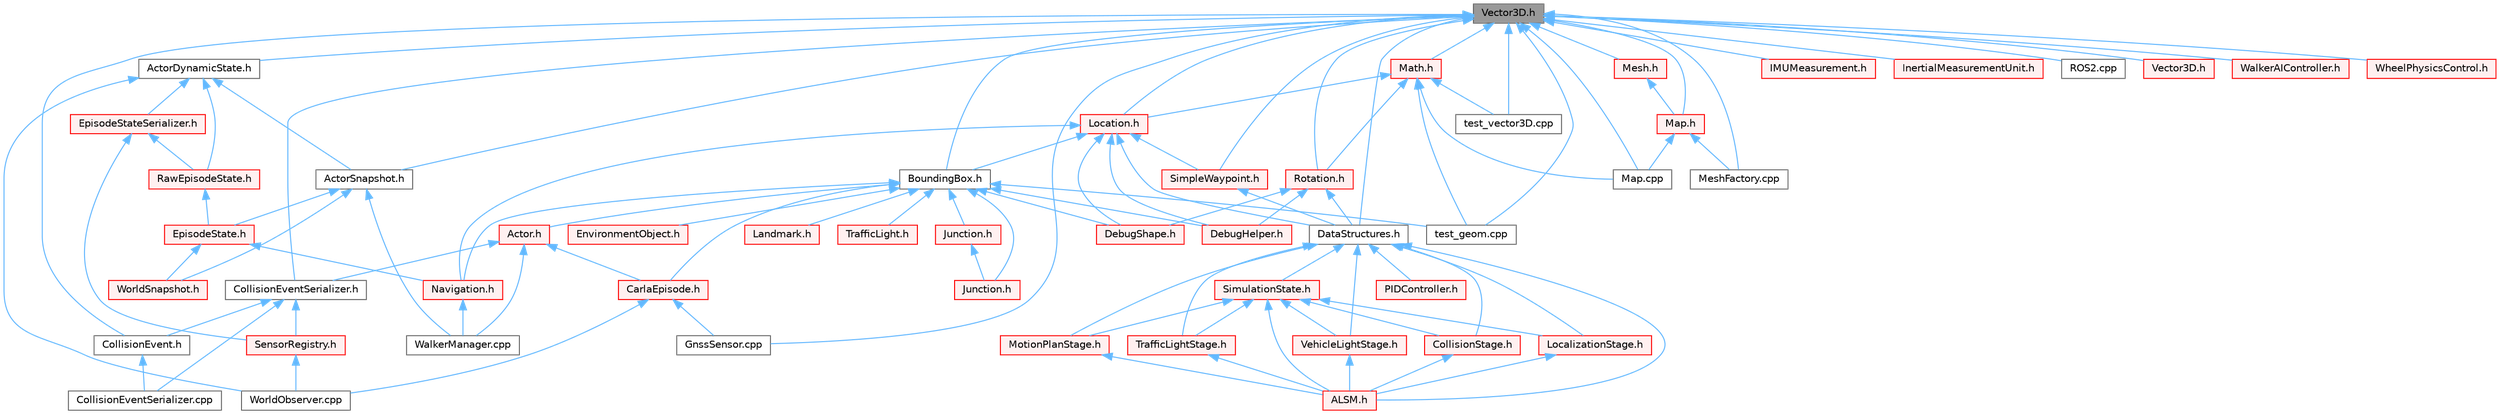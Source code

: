 digraph "Vector3D.h"
{
 // INTERACTIVE_SVG=YES
 // LATEX_PDF_SIZE
  bgcolor="transparent";
  edge [fontname=Helvetica,fontsize=10,labelfontname=Helvetica,labelfontsize=10];
  node [fontname=Helvetica,fontsize=10,shape=box,height=0.2,width=0.4];
  Node1 [id="Node000001",label="Vector3D.h",height=0.2,width=0.4,color="gray40", fillcolor="grey60", style="filled", fontcolor="black",tooltip=" "];
  Node1 -> Node2 [id="edge1_Node000001_Node000002",dir="back",color="steelblue1",style="solid",tooltip=" "];
  Node2 [id="Node000002",label="ActorDynamicState.h",height=0.2,width=0.4,color="grey40", fillcolor="white", style="filled",URL="$d6/d60/ActorDynamicState_8h.html",tooltip=" "];
  Node2 -> Node3 [id="edge2_Node000002_Node000003",dir="back",color="steelblue1",style="solid",tooltip=" "];
  Node3 [id="Node000003",label="ActorSnapshot.h",height=0.2,width=0.4,color="grey40", fillcolor="white", style="filled",URL="$db/d5e/ActorSnapshot_8h.html",tooltip=" "];
  Node3 -> Node4 [id="edge3_Node000003_Node000004",dir="back",color="steelblue1",style="solid",tooltip=" "];
  Node4 [id="Node000004",label="EpisodeState.h",height=0.2,width=0.4,color="red", fillcolor="#FFF0F0", style="filled",URL="$d7/df2/EpisodeState_8h.html",tooltip=" "];
  Node4 -> Node84 [id="edge4_Node000004_Node000084",dir="back",color="steelblue1",style="solid",tooltip=" "];
  Node84 [id="Node000084",label="Navigation.h",height=0.2,width=0.4,color="red", fillcolor="#FFF0F0", style="filled",URL="$d0/d36/Navigation_8h.html",tooltip=" "];
  Node84 -> Node74 [id="edge5_Node000084_Node000074",dir="back",color="steelblue1",style="solid",tooltip=" "];
  Node74 [id="Node000074",label="WalkerManager.cpp",height=0.2,width=0.4,color="grey40", fillcolor="white", style="filled",URL="$d2/dbb/WalkerManager_8cpp.html",tooltip=" "];
  Node4 -> Node91 [id="edge6_Node000004_Node000091",dir="back",color="steelblue1",style="solid",tooltip=" "];
  Node91 [id="Node000091",label="WorldSnapshot.h",height=0.2,width=0.4,color="red", fillcolor="#FFF0F0", style="filled",URL="$df/d11/WorldSnapshot_8h.html",tooltip=" "];
  Node3 -> Node74 [id="edge7_Node000003_Node000074",dir="back",color="steelblue1",style="solid",tooltip=" "];
  Node3 -> Node91 [id="edge8_Node000003_Node000091",dir="back",color="steelblue1",style="solid",tooltip=" "];
  Node2 -> Node92 [id="edge9_Node000002_Node000092",dir="back",color="steelblue1",style="solid",tooltip=" "];
  Node92 [id="Node000092",label="EpisodeStateSerializer.h",height=0.2,width=0.4,color="red", fillcolor="#FFF0F0", style="filled",URL="$dd/dd8/EpisodeStateSerializer_8h.html",tooltip=" "];
  Node92 -> Node94 [id="edge10_Node000092_Node000094",dir="back",color="steelblue1",style="solid",tooltip=" "];
  Node94 [id="Node000094",label="RawEpisodeState.h",height=0.2,width=0.4,color="red", fillcolor="#FFF0F0", style="filled",URL="$dd/d7d/RawEpisodeState_8h.html",tooltip=" "];
  Node94 -> Node4 [id="edge11_Node000094_Node000004",dir="back",color="steelblue1",style="solid",tooltip=" "];
  Node92 -> Node95 [id="edge12_Node000092_Node000095",dir="back",color="steelblue1",style="solid",tooltip=" "];
  Node95 [id="Node000095",label="SensorRegistry.h",height=0.2,width=0.4,color="red", fillcolor="#FFF0F0", style="filled",URL="$d4/d03/SensorRegistry_8h.html",tooltip=" "];
  Node95 -> Node191 [id="edge13_Node000095_Node000191",dir="back",color="steelblue1",style="solid",tooltip=" "];
  Node191 [id="Node000191",label="WorldObserver.cpp",height=0.2,width=0.4,color="grey40", fillcolor="white", style="filled",URL="$d9/de7/WorldObserver_8cpp.html",tooltip=" "];
  Node2 -> Node94 [id="edge14_Node000002_Node000094",dir="back",color="steelblue1",style="solid",tooltip=" "];
  Node2 -> Node191 [id="edge15_Node000002_Node000191",dir="back",color="steelblue1",style="solid",tooltip=" "];
  Node1 -> Node3 [id="edge16_Node000001_Node000003",dir="back",color="steelblue1",style="solid",tooltip=" "];
  Node1 -> Node216 [id="edge17_Node000001_Node000216",dir="back",color="steelblue1",style="solid",tooltip=" "];
  Node216 [id="Node000216",label="BoundingBox.h",height=0.2,width=0.4,color="grey40", fillcolor="white", style="filled",URL="$d2/dfe/LibCarla_2source_2carla_2geom_2BoundingBox_8h.html",tooltip=" "];
  Node216 -> Node217 [id="edge18_Node000216_Node000217",dir="back",color="steelblue1",style="solid",tooltip=" "];
  Node217 [id="Node000217",label="Actor.h",height=0.2,width=0.4,color="red", fillcolor="#FFF0F0", style="filled",URL="$d8/d73/rpc_2Actor_8h.html",tooltip=" "];
  Node217 -> Node197 [id="edge19_Node000217_Node000197",dir="back",color="steelblue1",style="solid",tooltip=" "];
  Node197 [id="Node000197",label="CarlaEpisode.h",height=0.2,width=0.4,color="red", fillcolor="#FFF0F0", style="filled",URL="$de/db8/CarlaEpisode_8h.html",tooltip=" "];
  Node197 -> Node118 [id="edge20_Node000197_Node000118",dir="back",color="steelblue1",style="solid",tooltip=" "];
  Node118 [id="Node000118",label="GnssSensor.cpp",height=0.2,width=0.4,color="grey40", fillcolor="white", style="filled",URL="$d7/d22/GnssSensor_8cpp.html",tooltip=" "];
  Node197 -> Node191 [id="edge21_Node000197_Node000191",dir="back",color="steelblue1",style="solid",tooltip=" "];
  Node217 -> Node223 [id="edge22_Node000217_Node000223",dir="back",color="steelblue1",style="solid",tooltip=" "];
  Node223 [id="Node000223",label="CollisionEventSerializer.h",height=0.2,width=0.4,color="grey40", fillcolor="white", style="filled",URL="$d8/d9f/CollisionEventSerializer_8h.html",tooltip=" "];
  Node223 -> Node42 [id="edge23_Node000223_Node000042",dir="back",color="steelblue1",style="solid",tooltip=" "];
  Node42 [id="Node000042",label="CollisionEvent.h",height=0.2,width=0.4,color="grey40", fillcolor="white", style="filled",URL="$d3/d24/CollisionEvent_8h.html",tooltip=" "];
  Node42 -> Node43 [id="edge24_Node000042_Node000043",dir="back",color="steelblue1",style="solid",tooltip=" "];
  Node43 [id="Node000043",label="CollisionEventSerializer.cpp",height=0.2,width=0.4,color="grey40", fillcolor="white", style="filled",URL="$da/dc7/CollisionEventSerializer_8cpp.html",tooltip=" "];
  Node223 -> Node43 [id="edge25_Node000223_Node000043",dir="back",color="steelblue1",style="solid",tooltip=" "];
  Node223 -> Node95 [id="edge26_Node000223_Node000095",dir="back",color="steelblue1",style="solid",tooltip=" "];
  Node217 -> Node74 [id="edge27_Node000217_Node000074",dir="back",color="steelblue1",style="solid",tooltip=" "];
  Node216 -> Node197 [id="edge28_Node000216_Node000197",dir="back",color="steelblue1",style="solid",tooltip=" "];
  Node216 -> Node228 [id="edge29_Node000216_Node000228",dir="back",color="steelblue1",style="solid",tooltip=" "];
  Node228 [id="Node000228",label="DebugHelper.h",height=0.2,width=0.4,color="red", fillcolor="#FFF0F0", style="filled",URL="$d1/dbe/DebugHelper_8h.html",tooltip=" "];
  Node216 -> Node229 [id="edge30_Node000216_Node000229",dir="back",color="steelblue1",style="solid",tooltip=" "];
  Node229 [id="Node000229",label="DebugShape.h",height=0.2,width=0.4,color="red", fillcolor="#FFF0F0", style="filled",URL="$dd/dd3/DebugShape_8h.html",tooltip=" "];
  Node216 -> Node230 [id="edge31_Node000216_Node000230",dir="back",color="steelblue1",style="solid",tooltip=" "];
  Node230 [id="Node000230",label="EnvironmentObject.h",height=0.2,width=0.4,color="red", fillcolor="#FFF0F0", style="filled",URL="$de/d10/LibCarla_2source_2carla_2rpc_2EnvironmentObject_8h.html",tooltip=" "];
  Node216 -> Node231 [id="edge32_Node000216_Node000231",dir="back",color="steelblue1",style="solid",tooltip=" "];
  Node231 [id="Node000231",label="Junction.h",height=0.2,width=0.4,color="red", fillcolor="#FFF0F0", style="filled",URL="$dd/d55/client_2Junction_8h.html",tooltip=" "];
  Node216 -> Node235 [id="edge33_Node000216_Node000235",dir="back",color="steelblue1",style="solid",tooltip=" "];
  Node235 [id="Node000235",label="Junction.h",height=0.2,width=0.4,color="red", fillcolor="#FFF0F0", style="filled",URL="$d1/d3a/road_2Junction_8h.html",tooltip=" "];
  Node235 -> Node231 [id="edge34_Node000235_Node000231",dir="back",color="steelblue1",style="solid",tooltip=" "];
  Node216 -> Node285 [id="edge35_Node000216_Node000285",dir="back",color="steelblue1",style="solid",tooltip=" "];
  Node285 [id="Node000285",label="Landmark.h",height=0.2,width=0.4,color="red", fillcolor="#FFF0F0", style="filled",URL="$db/d18/Landmark_8h.html",tooltip=" "];
  Node216 -> Node84 [id="edge36_Node000216_Node000084",dir="back",color="steelblue1",style="solid",tooltip=" "];
  Node216 -> Node81 [id="edge37_Node000216_Node000081",dir="back",color="steelblue1",style="solid",tooltip=" "];
  Node81 [id="Node000081",label="TrafficLight.h",height=0.2,width=0.4,color="red", fillcolor="#FFF0F0", style="filled",URL="$d5/d9e/TrafficLight_8h.html",tooltip=" "];
  Node216 -> Node286 [id="edge38_Node000216_Node000286",dir="back",color="steelblue1",style="solid",tooltip=" "];
  Node286 [id="Node000286",label="test_geom.cpp",height=0.2,width=0.4,color="grey40", fillcolor="white", style="filled",URL="$d6/dd9/test__geom_8cpp.html",tooltip=" "];
  Node1 -> Node42 [id="edge39_Node000001_Node000042",dir="back",color="steelblue1",style="solid",tooltip=" "];
  Node1 -> Node223 [id="edge40_Node000001_Node000223",dir="back",color="steelblue1",style="solid",tooltip=" "];
  Node1 -> Node53 [id="edge41_Node000001_Node000053",dir="back",color="steelblue1",style="solid",tooltip=" "];
  Node53 [id="Node000053",label="DataStructures.h",height=0.2,width=0.4,color="grey40", fillcolor="white", style="filled",URL="$d0/d49/DataStructures_8h.html",tooltip=" "];
  Node53 -> Node11 [id="edge42_Node000053_Node000011",dir="back",color="steelblue1",style="solid",tooltip=" "];
  Node11 [id="Node000011",label="ALSM.h",height=0.2,width=0.4,color="red", fillcolor="#FFF0F0", style="filled",URL="$dc/d2c/ALSM_8h.html",tooltip=" "];
  Node53 -> Node49 [id="edge43_Node000053_Node000049",dir="back",color="steelblue1",style="solid",tooltip=" "];
  Node49 [id="Node000049",label="CollisionStage.h",height=0.2,width=0.4,color="red", fillcolor="#FFF0F0", style="filled",URL="$da/d67/CollisionStage_8h.html",tooltip=" "];
  Node49 -> Node11 [id="edge44_Node000049_Node000011",dir="back",color="steelblue1",style="solid",tooltip=" "];
  Node53 -> Node26 [id="edge45_Node000053_Node000026",dir="back",color="steelblue1",style="solid",tooltip=" "];
  Node26 [id="Node000026",label="LocalizationStage.h",height=0.2,width=0.4,color="red", fillcolor="#FFF0F0", style="filled",URL="$d9/df4/LocalizationStage_8h.html",tooltip=" "];
  Node26 -> Node11 [id="edge46_Node000026_Node000011",dir="back",color="steelblue1",style="solid",tooltip=" "];
  Node53 -> Node29 [id="edge47_Node000053_Node000029",dir="back",color="steelblue1",style="solid",tooltip=" "];
  Node29 [id="Node000029",label="MotionPlanStage.h",height=0.2,width=0.4,color="red", fillcolor="#FFF0F0", style="filled",URL="$d3/d00/MotionPlanStage_8h.html",tooltip=" "];
  Node29 -> Node11 [id="edge48_Node000029_Node000011",dir="back",color="steelblue1",style="solid",tooltip=" "];
  Node53 -> Node54 [id="edge49_Node000053_Node000054",dir="back",color="steelblue1",style="solid",tooltip=" "];
  Node54 [id="Node000054",label="PIDController.h",height=0.2,width=0.4,color="red", fillcolor="#FFF0F0", style="filled",URL="$dc/d75/PIDController_8h.html",tooltip=" "];
  Node53 -> Node55 [id="edge50_Node000053_Node000055",dir="back",color="steelblue1",style="solid",tooltip=" "];
  Node55 [id="Node000055",label="SimulationState.h",height=0.2,width=0.4,color="red", fillcolor="#FFF0F0", style="filled",URL="$d5/d3b/SimulationState_8h.html",tooltip=" "];
  Node55 -> Node11 [id="edge51_Node000055_Node000011",dir="back",color="steelblue1",style="solid",tooltip=" "];
  Node55 -> Node49 [id="edge52_Node000055_Node000049",dir="back",color="steelblue1",style="solid",tooltip=" "];
  Node55 -> Node26 [id="edge53_Node000055_Node000026",dir="back",color="steelblue1",style="solid",tooltip=" "];
  Node55 -> Node29 [id="edge54_Node000055_Node000029",dir="back",color="steelblue1",style="solid",tooltip=" "];
  Node55 -> Node51 [id="edge55_Node000055_Node000051",dir="back",color="steelblue1",style="solid",tooltip=" "];
  Node51 [id="Node000051",label="TrafficLightStage.h",height=0.2,width=0.4,color="red", fillcolor="#FFF0F0", style="filled",URL="$d4/d12/TrafficLightStage_8h.html",tooltip=" "];
  Node51 -> Node11 [id="edge56_Node000051_Node000011",dir="back",color="steelblue1",style="solid",tooltip=" "];
  Node55 -> Node52 [id="edge57_Node000055_Node000052",dir="back",color="steelblue1",style="solid",tooltip=" "];
  Node52 [id="Node000052",label="VehicleLightStage.h",height=0.2,width=0.4,color="red", fillcolor="#FFF0F0", style="filled",URL="$d1/dc1/VehicleLightStage_8h.html",tooltip=" "];
  Node52 -> Node11 [id="edge58_Node000052_Node000011",dir="back",color="steelblue1",style="solid",tooltip=" "];
  Node53 -> Node51 [id="edge59_Node000053_Node000051",dir="back",color="steelblue1",style="solid",tooltip=" "];
  Node53 -> Node52 [id="edge60_Node000053_Node000052",dir="back",color="steelblue1",style="solid",tooltip=" "];
  Node1 -> Node118 [id="edge61_Node000001_Node000118",dir="back",color="steelblue1",style="solid",tooltip=" "];
  Node1 -> Node287 [id="edge62_Node000001_Node000287",dir="back",color="steelblue1",style="solid",tooltip=" "];
  Node287 [id="Node000287",label="IMUMeasurement.h",height=0.2,width=0.4,color="red", fillcolor="#FFF0F0", style="filled",URL="$d1/d36/IMUMeasurement_8h.html",tooltip=" "];
  Node1 -> Node187 [id="edge63_Node000001_Node000187",dir="back",color="steelblue1",style="solid",tooltip=" "];
  Node187 [id="Node000187",label="InertialMeasurementUnit.h",height=0.2,width=0.4,color="red", fillcolor="#FFF0F0", style="filled",URL="$d7/dfa/InertialMeasurementUnit_8h.html",tooltip=" "];
  Node1 -> Node289 [id="edge64_Node000001_Node000289",dir="back",color="steelblue1",style="solid",tooltip=" "];
  Node289 [id="Node000289",label="Location.h",height=0.2,width=0.4,color="red", fillcolor="#FFF0F0", style="filled",URL="$d9/d8b/geom_2Location_8h.html",tooltip=" "];
  Node289 -> Node216 [id="edge65_Node000289_Node000216",dir="back",color="steelblue1",style="solid",tooltip=" "];
  Node289 -> Node53 [id="edge66_Node000289_Node000053",dir="back",color="steelblue1",style="solid",tooltip=" "];
  Node289 -> Node228 [id="edge67_Node000289_Node000228",dir="back",color="steelblue1",style="solid",tooltip=" "];
  Node289 -> Node229 [id="edge68_Node000289_Node000229",dir="back",color="steelblue1",style="solid",tooltip=" "];
  Node289 -> Node84 [id="edge69_Node000289_Node000084",dir="back",color="steelblue1",style="solid",tooltip=" "];
  Node289 -> Node315 [id="edge70_Node000289_Node000315",dir="back",color="steelblue1",style="solid",tooltip=" "];
  Node315 [id="Node000315",label="SimpleWaypoint.h",height=0.2,width=0.4,color="red", fillcolor="#FFF0F0", style="filled",URL="$d7/dd3/SimpleWaypoint_8h.html",tooltip=" "];
  Node315 -> Node53 [id="edge71_Node000315_Node000053",dir="back",color="steelblue1",style="solid",tooltip=" "];
  Node1 -> Node240 [id="edge72_Node000001_Node000240",dir="back",color="steelblue1",style="solid",tooltip=" "];
  Node240 [id="Node000240",label="Map.cpp",height=0.2,width=0.4,color="grey40", fillcolor="white", style="filled",URL="$d9/d5a/road_2Map_8cpp.html",tooltip=" "];
  Node1 -> Node238 [id="edge73_Node000001_Node000238",dir="back",color="steelblue1",style="solid",tooltip=" "];
  Node238 [id="Node000238",label="Map.h",height=0.2,width=0.4,color="red", fillcolor="#FFF0F0", style="filled",URL="$df/d64/road_2Map_8h.html",tooltip=" "];
  Node238 -> Node240 [id="edge74_Node000238_Node000240",dir="back",color="steelblue1",style="solid",tooltip=" "];
  Node238 -> Node258 [id="edge75_Node000238_Node000258",dir="back",color="steelblue1",style="solid",tooltip=" "];
  Node258 [id="Node000258",label="MeshFactory.cpp",height=0.2,width=0.4,color="grey40", fillcolor="white", style="filled",URL="$dd/d9c/MeshFactory_8cpp.html",tooltip=" "];
  Node1 -> Node379 [id="edge76_Node000001_Node000379",dir="back",color="steelblue1",style="solid",tooltip=" "];
  Node379 [id="Node000379",label="Math.h",height=0.2,width=0.4,color="red", fillcolor="#FFF0F0", style="filled",URL="$db/d8a/Math_8h.html",tooltip=" "];
  Node379 -> Node289 [id="edge77_Node000379_Node000289",dir="back",color="steelblue1",style="solid",tooltip=" "];
  Node379 -> Node240 [id="edge78_Node000379_Node000240",dir="back",color="steelblue1",style="solid",tooltip=" "];
  Node379 -> Node382 [id="edge79_Node000379_Node000382",dir="back",color="steelblue1",style="solid",tooltip=" "];
  Node382 [id="Node000382",label="Rotation.h",height=0.2,width=0.4,color="red", fillcolor="#FFF0F0", style="filled",URL="$d0/d8f/Rotation_8h.html",tooltip=" "];
  Node382 -> Node53 [id="edge80_Node000382_Node000053",dir="back",color="steelblue1",style="solid",tooltip=" "];
  Node382 -> Node228 [id="edge81_Node000382_Node000228",dir="back",color="steelblue1",style="solid",tooltip=" "];
  Node382 -> Node229 [id="edge82_Node000382_Node000229",dir="back",color="steelblue1",style="solid",tooltip=" "];
  Node379 -> Node286 [id="edge83_Node000379_Node000286",dir="back",color="steelblue1",style="solid",tooltip=" "];
  Node379 -> Node383 [id="edge84_Node000379_Node000383",dir="back",color="steelblue1",style="solid",tooltip=" "];
  Node383 [id="Node000383",label="test_vector3D.cpp",height=0.2,width=0.4,color="grey40", fillcolor="white", style="filled",URL="$da/d7d/test__vector3D_8cpp.html",tooltip=" "];
  Node1 -> Node384 [id="edge85_Node000001_Node000384",dir="back",color="steelblue1",style="solid",tooltip=" "];
  Node384 [id="Node000384",label="Mesh.h",height=0.2,width=0.4,color="red", fillcolor="#FFF0F0", style="filled",URL="$d9/d31/Mesh_8h.html",tooltip=" "];
  Node384 -> Node238 [id="edge86_Node000384_Node000238",dir="back",color="steelblue1",style="solid",tooltip=" "];
  Node1 -> Node258 [id="edge87_Node000001_Node000258",dir="back",color="steelblue1",style="solid",tooltip=" "];
  Node1 -> Node308 [id="edge88_Node000001_Node000308",dir="back",color="steelblue1",style="solid",tooltip=" "];
  Node308 [id="Node000308",label="ROS2.cpp",height=0.2,width=0.4,color="grey40", fillcolor="white", style="filled",URL="$dd/d14/ROS2_8cpp.html",tooltip=" "];
  Node1 -> Node382 [id="edge89_Node000001_Node000382",dir="back",color="steelblue1",style="solid",tooltip=" "];
  Node1 -> Node315 [id="edge90_Node000001_Node000315",dir="back",color="steelblue1",style="solid",tooltip=" "];
  Node1 -> Node387 [id="edge91_Node000001_Node000387",dir="back",color="steelblue1",style="solid",tooltip=" "];
  Node387 [id="Node000387",label="Vector3D.h",height=0.2,width=0.4,color="red", fillcolor="#FFF0F0", style="filled",URL="$d8/d37/rpc_2Vector3D_8h.html",tooltip=" "];
  Node1 -> Node88 [id="edge92_Node000001_Node000088",dir="back",color="steelblue1",style="solid",tooltip=" "];
  Node88 [id="Node000088",label="WalkerAIController.h",height=0.2,width=0.4,color="red", fillcolor="#FFF0F0", style="filled",URL="$de/d54/LibCarla_2source_2carla_2client_2WalkerAIController_8h.html",tooltip=" "];
  Node1 -> Node388 [id="edge93_Node000001_Node000388",dir="back",color="steelblue1",style="solid",tooltip=" "];
  Node388 [id="Node000388",label="WheelPhysicsControl.h",height=0.2,width=0.4,color="red", fillcolor="#FFF0F0", style="filled",URL="$df/d2b/LibCarla_2source_2carla_2rpc_2WheelPhysicsControl_8h.html",tooltip=" "];
  Node1 -> Node286 [id="edge94_Node000001_Node000286",dir="back",color="steelblue1",style="solid",tooltip=" "];
  Node1 -> Node383 [id="edge95_Node000001_Node000383",dir="back",color="steelblue1",style="solid",tooltip=" "];
}

